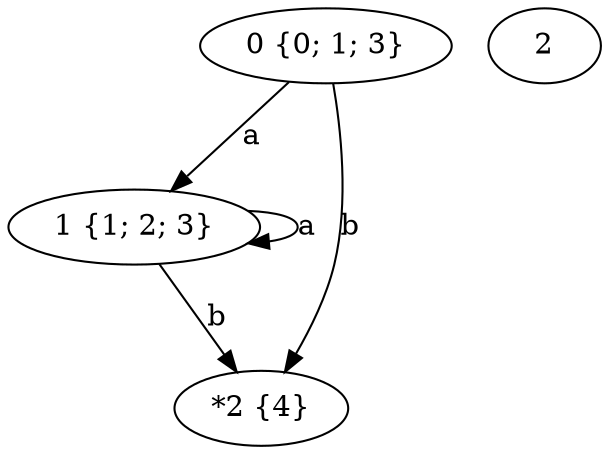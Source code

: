 digraph {
"0 {0; 1; 3}" -> "1 {1; 2; 3}" [label="a"]
"0 {0; 1; 3}" -> "*2 {4}" [label="b"]
"1 {1; 2; 3}" -> "1 {1; 2; 3}" [label="a"]
"1 {1; 2; 3}" -> "*2 {4}" [label="b"]
2
}